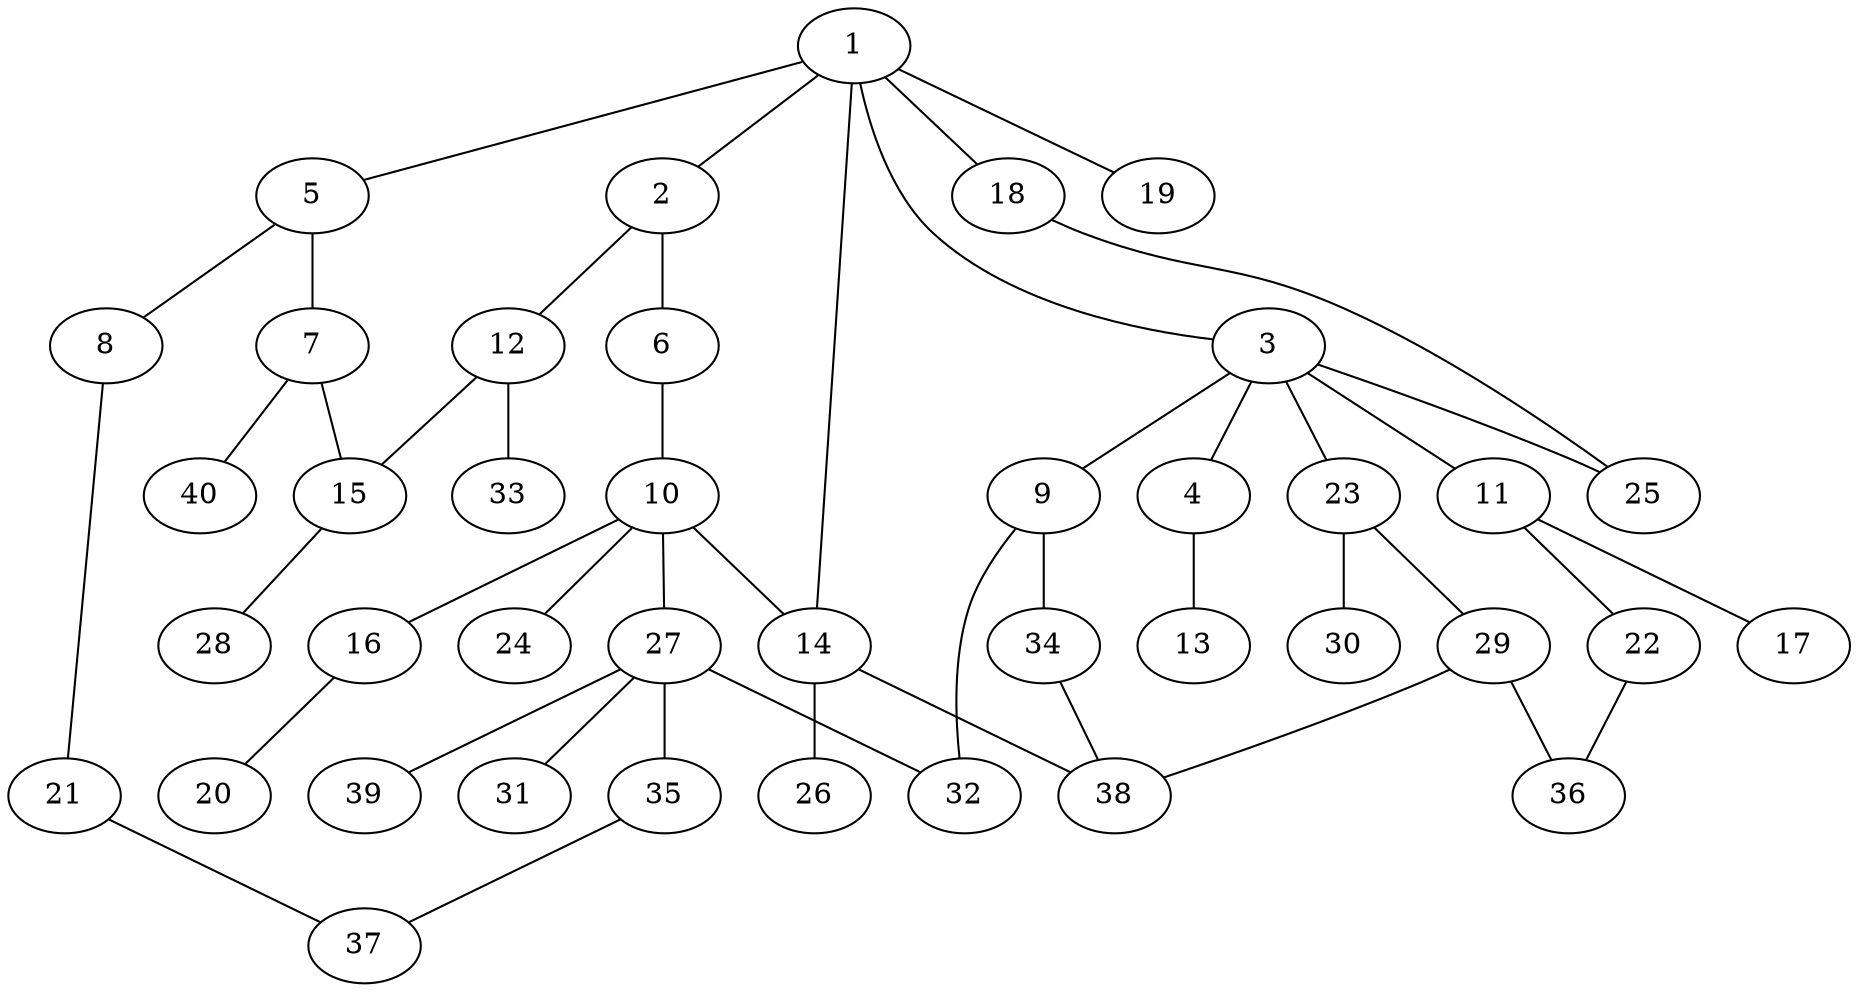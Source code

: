 graph graphname {1--2
1--3
1--5
1--14
1--18
1--19
2--6
2--12
3--4
3--9
3--11
3--23
3--25
4--13
5--7
5--8
6--10
7--15
7--40
8--21
9--32
9--34
10--14
10--16
10--24
10--27
11--17
11--22
12--15
12--33
14--26
14--38
15--28
16--20
18--25
21--37
22--36
23--29
23--30
27--31
27--32
27--35
27--39
29--36
29--38
34--38
35--37
}